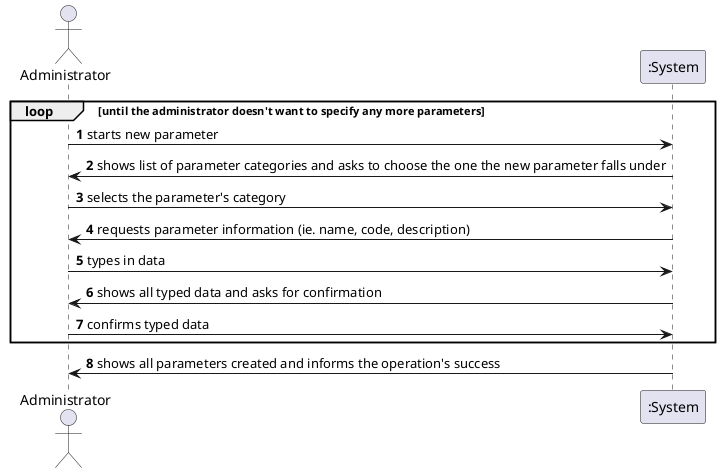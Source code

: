 @startuml

autonumber

actor Administrator

loop until the administrator doesn't want to specify any more parameters
Administrator -> ":System": starts new parameter
":System" -> Administrator: shows list of parameter categories and asks to choose the one the new parameter falls under
Administrator -> ":System": selects the parameter's category
":System" -> Administrator: requests parameter information (ie. name, code, description)
Administrator -> ":System": types in data
":System" -> Administrator: shows all typed data and asks for confirmation
Administrator -> ":System": confirms typed data
end loop
":System" -> Administrator: shows all parameters created and informs the operation's success

@enduml